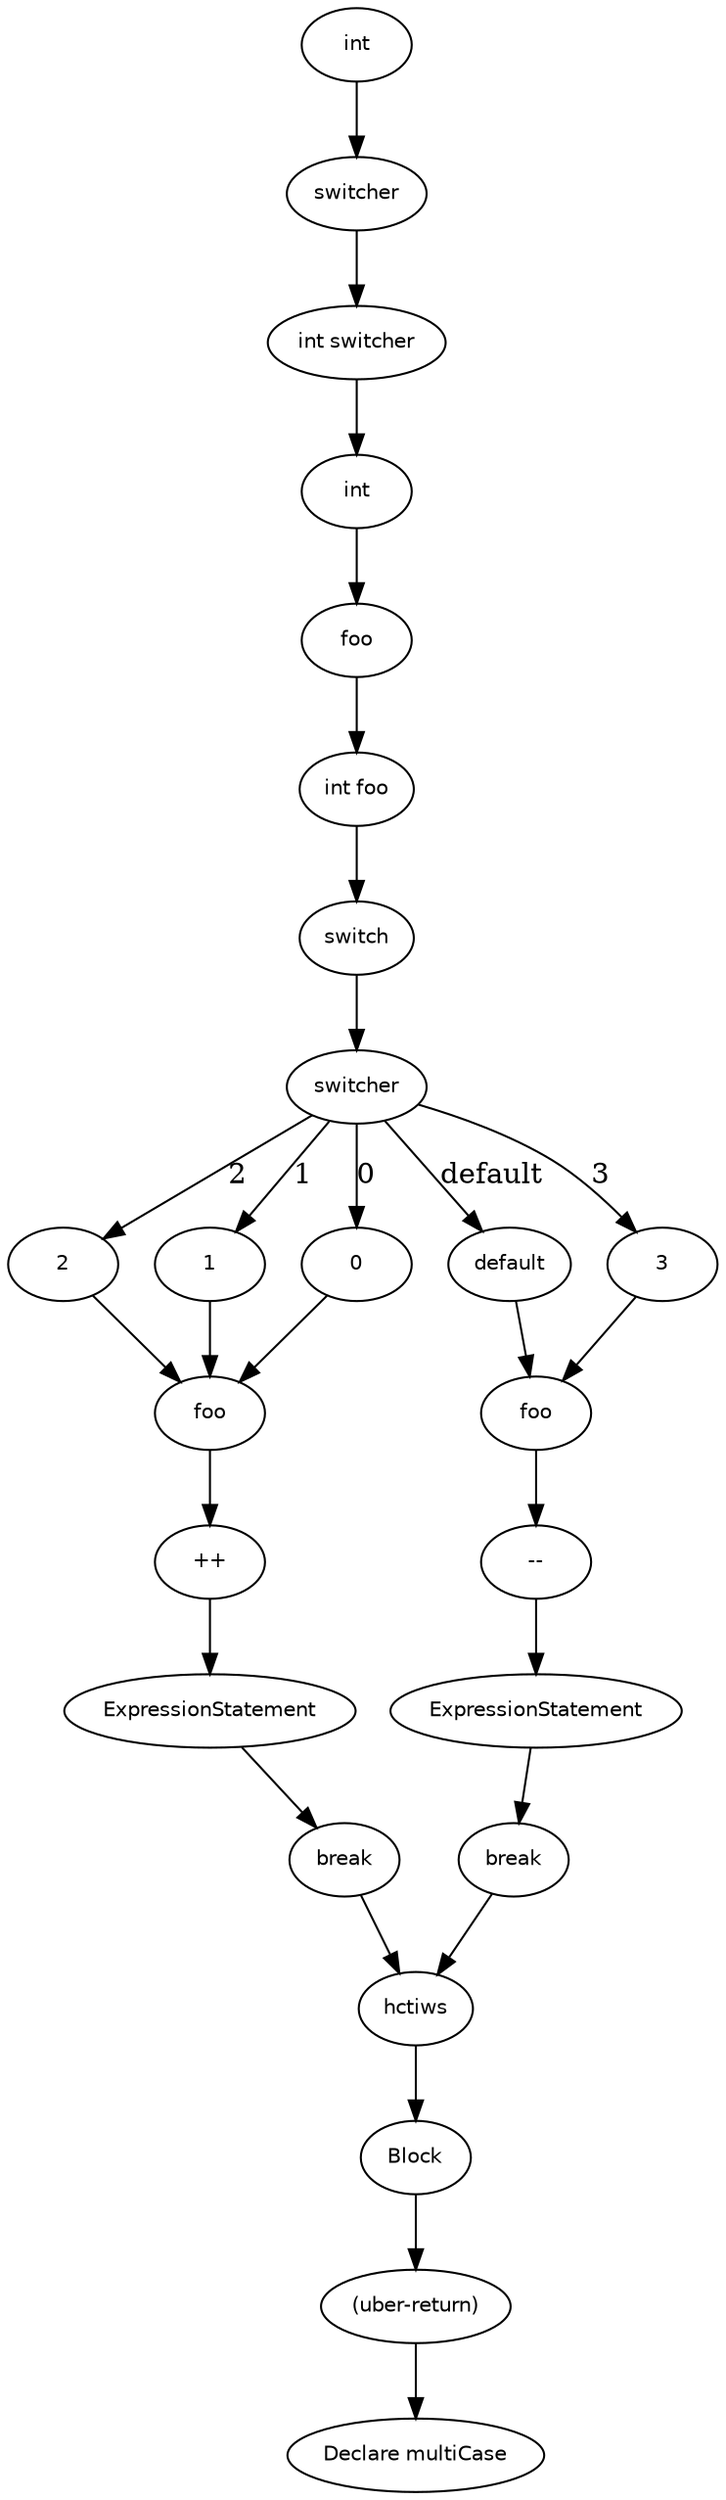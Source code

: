 digraph multiCase {
  19 [
    label = "++",
    fontname = Helvetica,
    fontsize = 10
  ];
  18 [
    label = ExpressionStatement,
    fontname = Helvetica,
    fontsize = 10
  ];
  17 [
    label = 2,
    fontname = Helvetica,
    fontsize = 10
  ];
  15 [
    label = 1,
    fontname = Helvetica,
    fontsize = 10
  ];
  13 [
    label = 0,
    fontname = Helvetica,
    fontsize = 10
  ];
  11 [
    label = switcher,
    fontname = Helvetica,
    fontsize = 10
  ];
  10 [
    label = switch,
    fontname = Helvetica,
    fontsize = 10
  ];
  9 [
    label = hctiws,
    fontname = Helvetica,
    fontsize = 10
  ];
  8 [
    label = foo,
    fontname = Helvetica,
    fontsize = 10
  ];
  29 [
    label = Block,
    fontname = Helvetica,
    fontsize = 10
  ];
  7 [
    label = int,
    fontname = Helvetica,
    fontsize = 10
  ];
  28 [
    label = break,
    fontname = Helvetica,
    fontsize = 10
  ];
  6 [
    label = "int foo",
    fontname = Helvetica,
    fontsize = 10
  ];
  27 [
    label = foo,
    fontname = Helvetica,
    fontsize = 10
  ];
  5 [
    label = switcher,
    fontname = Helvetica,
    fontsize = 10
  ];
  26 [
    label = "--",
    fontname = Helvetica,
    fontsize = 10
  ];
  4 [
    label = int,
    fontname = Helvetica,
    fontsize = 10
  ];
  25 [
    label = ExpressionStatement,
    fontname = Helvetica,
    fontsize = 10
  ];
  3 [
    label = "int switcher",
    fontname = Helvetica,
    fontsize = 10
  ];
  24 [
    label = default,
    fontname = Helvetica,
    fontsize = 10
  ];
  23 [
    label = 3,
    fontname = Helvetica,
    fontsize = 10
  ];
  2 [
    label = "(uber-return)",
    fontname = Helvetica,
    fontsize = 10
  ];
  21 [
    label = break,
    fontname = Helvetica,
    fontsize = 10
  ];
  0 [
    label = "Declare multiCase",
    fontname = Helvetica,
    fontsize = 10
  ];
  20 [
    label = foo,
    fontname = Helvetica,
    fontsize = 10
  ];
  25 -> 28 [
    label = ""
  ];
  11 -> 13 [
    label = 0
  ];
  26 -> 25 [
    label = ""
  ];
  10 -> 11 [
    label = ""
  ];
  27 -> 26 [
    label = ""
  ];
  6 -> 10 [
    label = ""
  ];
  8 -> 6 [
    label = ""
  ];
  11 -> 15 [
    label = 1
  ];
  13 -> 20 [
    label = ""
  ];
  2 -> 0 [
    label = ""
  ];
  29 -> 2 [
    label = ""
  ];
  9 -> 29 [
    label = ""
  ];
  28 -> 9 [
    label = ""
  ];
  4 -> 5 [
    label = ""
  ];
  11 -> 17 [
    label = 2
  ];
  17 -> 20 [
    label = ""
  ];
  15 -> 20 [
    label = ""
  ];
  24 -> 27 [
    label = ""
  ];
  11 -> 23 [
    label = 3
  ];
  11 -> 24 [
    label = default
  ];
  7 -> 8 [
    label = ""
  ];
  23 -> 27 [
    label = ""
  ];
  3 -> 7 [
    label = ""
  ];
  5 -> 3 [
    label = ""
  ];
  21 -> 9 [
    label = ""
  ];
  18 -> 21 [
    label = ""
  ];
  19 -> 18 [
    label = ""
  ];
  20 -> 19 [
    label = ""
  ];
}
